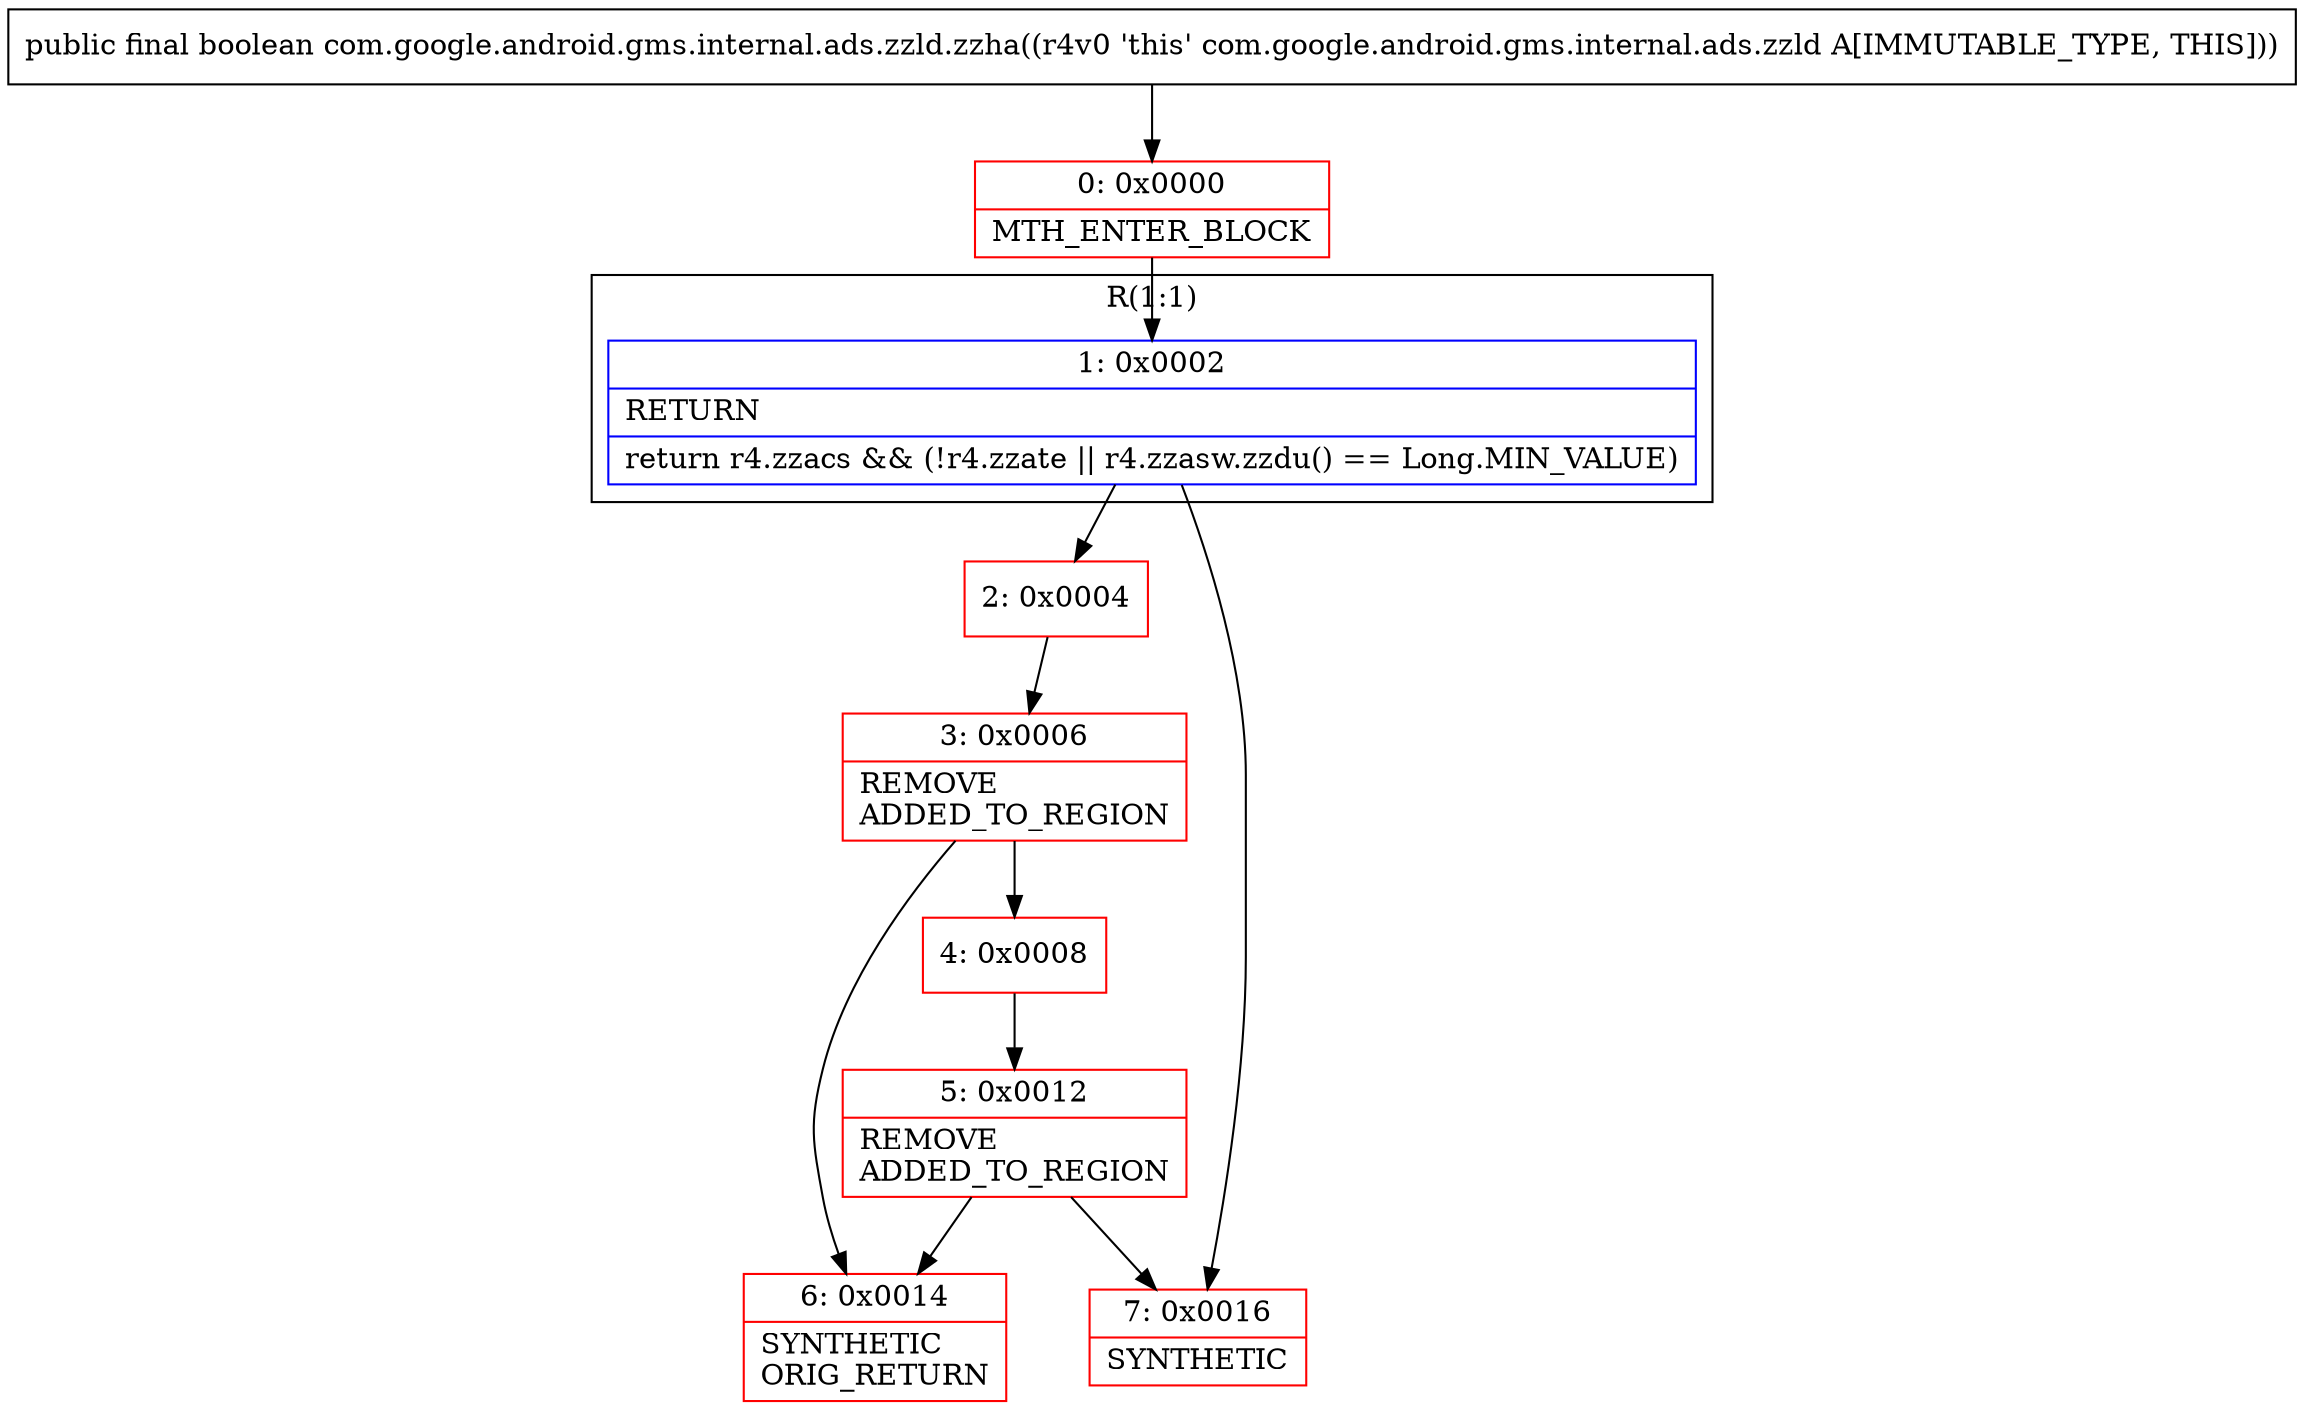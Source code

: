 digraph "CFG forcom.google.android.gms.internal.ads.zzld.zzha()Z" {
subgraph cluster_Region_312006102 {
label = "R(1:1)";
node [shape=record,color=blue];
Node_1 [shape=record,label="{1\:\ 0x0002|RETURN\l|return r4.zzacs && (!r4.zzate \|\| r4.zzasw.zzdu() == Long.MIN_VALUE)\l}"];
}
Node_0 [shape=record,color=red,label="{0\:\ 0x0000|MTH_ENTER_BLOCK\l}"];
Node_2 [shape=record,color=red,label="{2\:\ 0x0004}"];
Node_3 [shape=record,color=red,label="{3\:\ 0x0006|REMOVE\lADDED_TO_REGION\l}"];
Node_4 [shape=record,color=red,label="{4\:\ 0x0008}"];
Node_5 [shape=record,color=red,label="{5\:\ 0x0012|REMOVE\lADDED_TO_REGION\l}"];
Node_6 [shape=record,color=red,label="{6\:\ 0x0014|SYNTHETIC\lORIG_RETURN\l}"];
Node_7 [shape=record,color=red,label="{7\:\ 0x0016|SYNTHETIC\l}"];
MethodNode[shape=record,label="{public final boolean com.google.android.gms.internal.ads.zzld.zzha((r4v0 'this' com.google.android.gms.internal.ads.zzld A[IMMUTABLE_TYPE, THIS])) }"];
MethodNode -> Node_0;
Node_1 -> Node_2;
Node_1 -> Node_7;
Node_0 -> Node_1;
Node_2 -> Node_3;
Node_3 -> Node_4;
Node_3 -> Node_6;
Node_4 -> Node_5;
Node_5 -> Node_6;
Node_5 -> Node_7;
}

